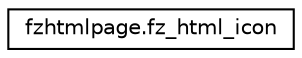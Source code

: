 digraph "Graphical Class Hierarchy"
{
 // LATEX_PDF_SIZE
  edge [fontname="Helvetica",fontsize="10",labelfontname="Helvetica",labelfontsize="10"];
  node [fontname="Helvetica",fontsize="10",shape=record];
  rankdir="LR";
  Node0 [label="fzhtmlpage.fz_html_icon",height=0.2,width=0.4,color="black", fillcolor="white", style="filled",URL="$classfzhtmlpage_1_1fz__html__icon.html",tooltip=" "];
}
